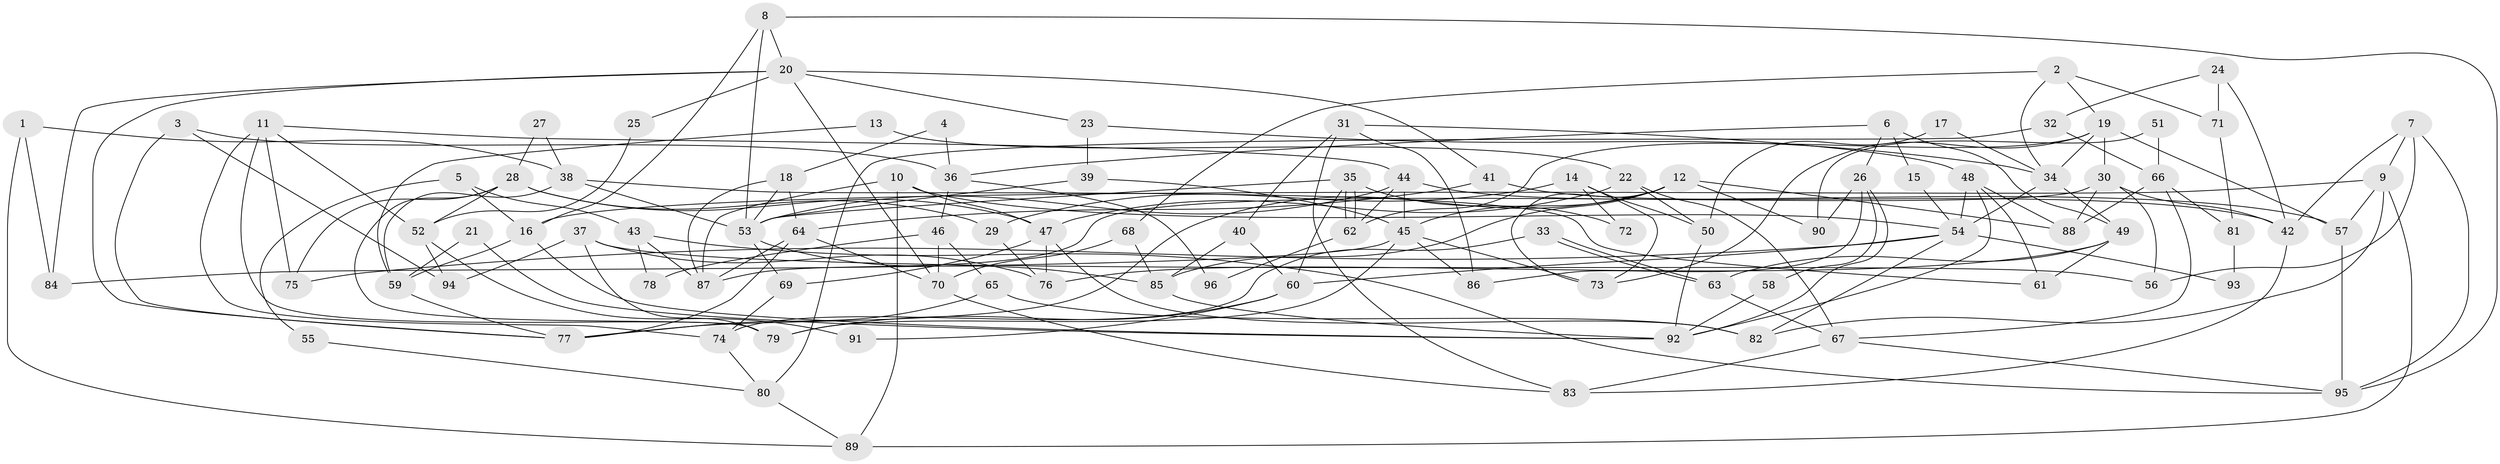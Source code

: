 // Generated by graph-tools (version 1.1) at 2025/36/03/09/25 02:36:14]
// undirected, 96 vertices, 192 edges
graph export_dot {
graph [start="1"]
  node [color=gray90,style=filled];
  1;
  2;
  3;
  4;
  5;
  6;
  7;
  8;
  9;
  10;
  11;
  12;
  13;
  14;
  15;
  16;
  17;
  18;
  19;
  20;
  21;
  22;
  23;
  24;
  25;
  26;
  27;
  28;
  29;
  30;
  31;
  32;
  33;
  34;
  35;
  36;
  37;
  38;
  39;
  40;
  41;
  42;
  43;
  44;
  45;
  46;
  47;
  48;
  49;
  50;
  51;
  52;
  53;
  54;
  55;
  56;
  57;
  58;
  59;
  60;
  61;
  62;
  63;
  64;
  65;
  66;
  67;
  68;
  69;
  70;
  71;
  72;
  73;
  74;
  75;
  76;
  77;
  78;
  79;
  80;
  81;
  82;
  83;
  84;
  85;
  86;
  87;
  88;
  89;
  90;
  91;
  92;
  93;
  94;
  95;
  96;
  1 -- 38;
  1 -- 84;
  1 -- 89;
  2 -- 68;
  2 -- 34;
  2 -- 19;
  2 -- 71;
  3 -- 77;
  3 -- 94;
  3 -- 36;
  4 -- 18;
  4 -- 36;
  5 -- 43;
  5 -- 16;
  5 -- 55;
  6 -- 36;
  6 -- 49;
  6 -- 15;
  6 -- 26;
  7 -- 95;
  7 -- 42;
  7 -- 9;
  7 -- 56;
  8 -- 16;
  8 -- 20;
  8 -- 53;
  8 -- 95;
  9 -- 89;
  9 -- 16;
  9 -- 57;
  9 -- 82;
  10 -- 54;
  10 -- 87;
  10 -- 47;
  10 -- 89;
  11 -- 75;
  11 -- 44;
  11 -- 52;
  11 -- 74;
  11 -- 79;
  12 -- 88;
  12 -- 45;
  12 -- 73;
  12 -- 77;
  12 -- 85;
  12 -- 90;
  13 -- 22;
  13 -- 59;
  14 -- 29;
  14 -- 73;
  14 -- 50;
  14 -- 72;
  15 -- 54;
  16 -- 92;
  16 -- 59;
  17 -- 34;
  17 -- 50;
  18 -- 64;
  18 -- 53;
  18 -- 87;
  19 -- 62;
  19 -- 30;
  19 -- 34;
  19 -- 57;
  19 -- 73;
  20 -- 77;
  20 -- 70;
  20 -- 23;
  20 -- 25;
  20 -- 41;
  20 -- 84;
  21 -- 92;
  21 -- 59;
  22 -- 47;
  22 -- 50;
  22 -- 67;
  23 -- 39;
  23 -- 34;
  24 -- 42;
  24 -- 32;
  24 -- 71;
  25 -- 52;
  26 -- 86;
  26 -- 58;
  26 -- 90;
  26 -- 92;
  27 -- 28;
  27 -- 38;
  28 -- 79;
  28 -- 47;
  28 -- 29;
  28 -- 52;
  28 -- 75;
  29 -- 76;
  30 -- 56;
  30 -- 42;
  30 -- 87;
  30 -- 88;
  31 -- 83;
  31 -- 48;
  31 -- 40;
  31 -- 86;
  32 -- 66;
  32 -- 80;
  33 -- 63;
  33 -- 63;
  33 -- 74;
  34 -- 49;
  34 -- 54;
  35 -- 53;
  35 -- 62;
  35 -- 62;
  35 -- 60;
  35 -- 72;
  36 -- 46;
  36 -- 96;
  37 -- 79;
  37 -- 76;
  37 -- 56;
  37 -- 94;
  38 -- 53;
  38 -- 61;
  38 -- 59;
  39 -- 53;
  39 -- 45;
  40 -- 85;
  40 -- 60;
  41 -- 64;
  41 -- 42;
  42 -- 83;
  43 -- 87;
  43 -- 95;
  43 -- 78;
  44 -- 57;
  44 -- 45;
  44 -- 53;
  44 -- 62;
  45 -- 73;
  45 -- 79;
  45 -- 84;
  45 -- 86;
  46 -- 65;
  46 -- 70;
  46 -- 78;
  47 -- 82;
  47 -- 69;
  47 -- 76;
  48 -- 92;
  48 -- 54;
  48 -- 61;
  48 -- 88;
  49 -- 63;
  49 -- 61;
  49 -- 76;
  50 -- 92;
  51 -- 90;
  51 -- 66;
  52 -- 91;
  52 -- 94;
  53 -- 69;
  53 -- 85;
  54 -- 60;
  54 -- 75;
  54 -- 82;
  54 -- 93;
  55 -- 80;
  57 -- 95;
  58 -- 92;
  59 -- 77;
  60 -- 79;
  60 -- 91;
  62 -- 96;
  63 -- 67;
  64 -- 77;
  64 -- 87;
  64 -- 70;
  65 -- 77;
  65 -- 82;
  66 -- 67;
  66 -- 88;
  66 -- 81;
  67 -- 95;
  67 -- 83;
  68 -- 85;
  68 -- 70;
  69 -- 74;
  70 -- 83;
  71 -- 81;
  74 -- 80;
  80 -- 89;
  81 -- 93;
  85 -- 92;
}
